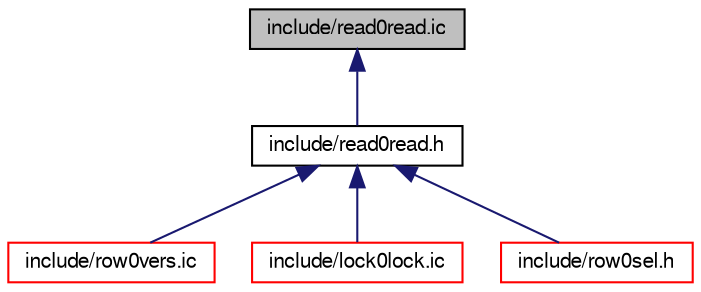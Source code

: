 digraph "include/read0read.ic"
{
  bgcolor="transparent";
  edge [fontname="FreeSans",fontsize="10",labelfontname="FreeSans",labelfontsize="10"];
  node [fontname="FreeSans",fontsize="10",shape=record];
  Node1 [label="include/read0read.ic",height=0.2,width=0.4,color="black", fillcolor="grey75", style="filled" fontcolor="black"];
  Node1 -> Node2 [dir="back",color="midnightblue",fontsize="10",style="solid",fontname="FreeSans"];
  Node2 [label="include/read0read.h",height=0.2,width=0.4,color="black",URL="$read0read_8h.html"];
  Node2 -> Node3 [dir="back",color="midnightblue",fontsize="10",style="solid",fontname="FreeSans"];
  Node3 [label="include/row0vers.ic",height=0.2,width=0.4,color="red",URL="$row0vers_8ic.html"];
  Node2 -> Node4 [dir="back",color="midnightblue",fontsize="10",style="solid",fontname="FreeSans"];
  Node4 [label="include/lock0lock.ic",height=0.2,width=0.4,color="red",URL="$lock0lock_8ic.html"];
  Node2 -> Node5 [dir="back",color="midnightblue",fontsize="10",style="solid",fontname="FreeSans"];
  Node5 [label="include/row0sel.h",height=0.2,width=0.4,color="red",URL="$row0sel_8h.html"];
}
